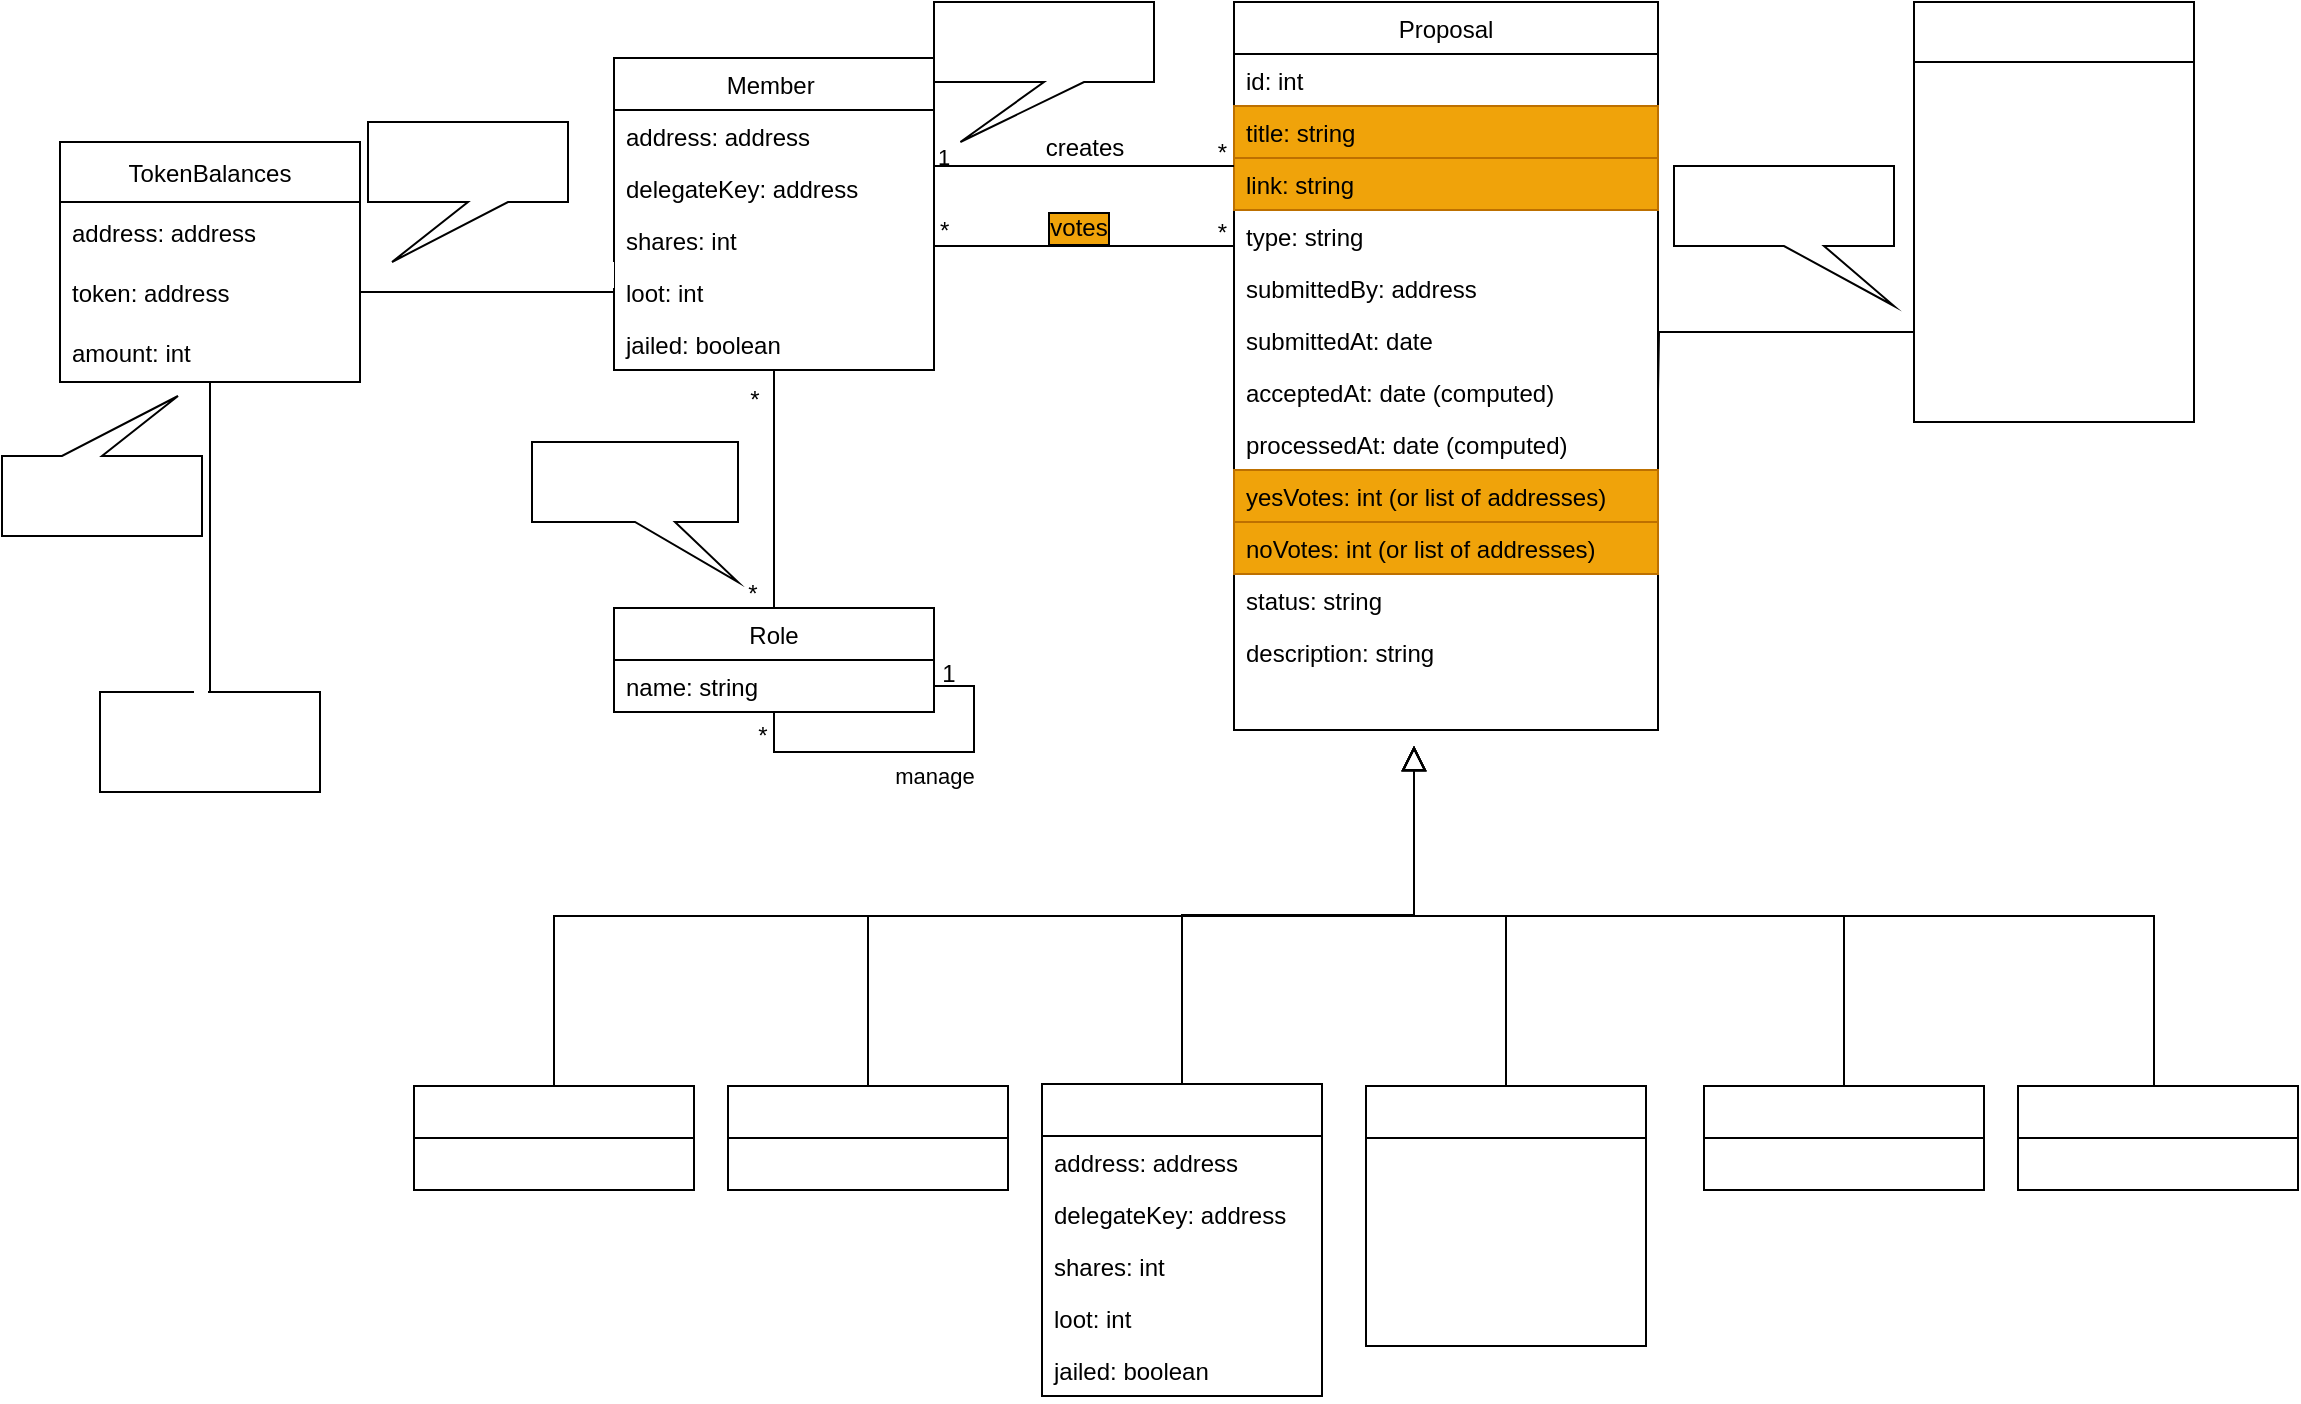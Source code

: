 <mxfile version="20.3.0" type="device" pages="2"><diagram id="C5RBs43oDa-KdzZeNtuy" name="Page-1"><mxGraphModel dx="946" dy="697" grid="1" gridSize="10" guides="1" tooltips="1" connect="1" arrows="1" fold="1" page="1" pageScale="1" pageWidth="1169" pageHeight="827" math="0" shadow="0"><root><mxCell id="WIyWlLk6GJQsqaUBKTNV-0"/><mxCell id="WIyWlLk6GJQsqaUBKTNV-1" parent="WIyWlLk6GJQsqaUBKTNV-0"/><mxCell id="zkfFHV4jXpPFQw0GAbJ--0" value="Member " style="swimlane;fontStyle=0;align=center;verticalAlign=top;childLayout=stackLayout;horizontal=1;startSize=26;horizontalStack=0;resizeParent=1;resizeLast=0;collapsible=1;marginBottom=0;rounded=0;shadow=0;strokeWidth=1;" parent="WIyWlLk6GJQsqaUBKTNV-1" vertex="1"><mxGeometry x="320" y="56" width="160" height="156" as="geometry"><mxRectangle x="230" y="140" width="160" height="26" as="alternateBounds"/></mxGeometry></mxCell><mxCell id="zkfFHV4jXpPFQw0GAbJ--1" value="address: address" style="text;align=left;verticalAlign=top;spacingLeft=4;spacingRight=4;overflow=hidden;rotatable=0;points=[[0,0.5],[1,0.5]];portConstraint=eastwest;" parent="zkfFHV4jXpPFQw0GAbJ--0" vertex="1"><mxGeometry y="26" width="160" height="26" as="geometry"/></mxCell><mxCell id="zkfFHV4jXpPFQw0GAbJ--2" value="delegateKey: address" style="text;align=left;verticalAlign=top;spacingLeft=4;spacingRight=4;overflow=hidden;rotatable=0;points=[[0,0.5],[1,0.5]];portConstraint=eastwest;rounded=0;shadow=0;html=0;" parent="zkfFHV4jXpPFQw0GAbJ--0" vertex="1"><mxGeometry y="52" width="160" height="26" as="geometry"/></mxCell><mxCell id="zkfFHV4jXpPFQw0GAbJ--3" value="shares: int" style="text;align=left;verticalAlign=top;spacingLeft=4;spacingRight=4;overflow=hidden;rotatable=0;points=[[0,0.5],[1,0.5]];portConstraint=eastwest;rounded=0;shadow=0;html=0;" parent="zkfFHV4jXpPFQw0GAbJ--0" vertex="1"><mxGeometry y="78" width="160" height="26" as="geometry"/></mxCell><mxCell id="Fnde2YKmzhs4wmNvsfiO-8" value="loot: int" style="text;align=left;verticalAlign=top;spacingLeft=4;spacingRight=4;overflow=hidden;rotatable=0;points=[[0,0.5],[1,0.5]];portConstraint=eastwest;rounded=0;shadow=0;html=0;" vertex="1" parent="zkfFHV4jXpPFQw0GAbJ--0"><mxGeometry y="104" width="160" height="26" as="geometry"/></mxCell><mxCell id="Fnde2YKmzhs4wmNvsfiO-9" value="jailed: boolean" style="text;align=left;verticalAlign=top;spacingLeft=4;spacingRight=4;overflow=hidden;rotatable=0;points=[[0,0.5],[1,0.5]];portConstraint=eastwest;rounded=0;shadow=0;html=0;" vertex="1" parent="zkfFHV4jXpPFQw0GAbJ--0"><mxGeometry y="130" width="160" height="26" as="geometry"/></mxCell><mxCell id="zkfFHV4jXpPFQw0GAbJ--13" value="Role" style="swimlane;fontStyle=0;align=center;verticalAlign=top;childLayout=stackLayout;horizontal=1;startSize=26;horizontalStack=0;resizeParent=1;resizeLast=0;collapsible=1;marginBottom=0;rounded=0;shadow=0;strokeWidth=1;" parent="WIyWlLk6GJQsqaUBKTNV-1" vertex="1"><mxGeometry x="320" y="331" width="160" height="52" as="geometry"><mxRectangle x="340" y="380" width="170" height="26" as="alternateBounds"/></mxGeometry></mxCell><mxCell id="zkfFHV4jXpPFQw0GAbJ--14" value="name: string" style="text;align=left;verticalAlign=top;spacingLeft=4;spacingRight=4;overflow=hidden;rotatable=0;points=[[0,0.5],[1,0.5]];portConstraint=eastwest;" parent="zkfFHV4jXpPFQw0GAbJ--13" vertex="1"><mxGeometry y="26" width="160" height="26" as="geometry"/></mxCell><mxCell id="zkfFHV4jXpPFQw0GAbJ--16" value="" style="endArrow=none;endSize=10;endFill=0;shadow=0;strokeWidth=1;rounded=0;edgeStyle=elbowEdgeStyle;elbow=vertical;" parent="WIyWlLk6GJQsqaUBKTNV-1" source="zkfFHV4jXpPFQw0GAbJ--13" target="zkfFHV4jXpPFQw0GAbJ--0" edge="1"><mxGeometry width="160" relative="1" as="geometry"><mxPoint x="210" y="373" as="sourcePoint"/><mxPoint x="310" y="271" as="targetPoint"/><Array as="points"><mxPoint x="400" y="320"/></Array></mxGeometry></mxCell><mxCell id="zkfFHV4jXpPFQw0GAbJ--17" value="Proposal" style="swimlane;fontStyle=0;align=center;verticalAlign=top;childLayout=stackLayout;horizontal=1;startSize=26;horizontalStack=0;resizeParent=1;resizeLast=0;collapsible=1;marginBottom=0;rounded=0;shadow=0;strokeWidth=1;" parent="WIyWlLk6GJQsqaUBKTNV-1" vertex="1"><mxGeometry x="630" y="28" width="212" height="364" as="geometry"><mxRectangle x="508" y="120" width="160" height="26" as="alternateBounds"/></mxGeometry></mxCell><mxCell id="zkfFHV4jXpPFQw0GAbJ--18" value="id: int         " style="text;align=left;verticalAlign=top;spacingLeft=4;spacingRight=4;overflow=hidden;rotatable=0;points=[[0,0.5],[1,0.5]];portConstraint=eastwest;" parent="zkfFHV4jXpPFQw0GAbJ--17" vertex="1"><mxGeometry y="26" width="212" height="26" as="geometry"/></mxCell><mxCell id="Fnde2YKmzhs4wmNvsfiO-13" value="title: string   " style="text;align=left;verticalAlign=top;spacingLeft=4;spacingRight=4;overflow=hidden;rotatable=0;points=[[0,0.5],[1,0.5]];portConstraint=eastwest;rounded=0;shadow=0;html=0;fillColor=#f0a30a;fontColor=#000000;strokeColor=#BD7000;" vertex="1" parent="zkfFHV4jXpPFQw0GAbJ--17"><mxGeometry y="52" width="212" height="26" as="geometry"/></mxCell><mxCell id="Fnde2YKmzhs4wmNvsfiO-79" value="link: string   " style="text;align=left;verticalAlign=top;spacingLeft=4;spacingRight=4;overflow=hidden;rotatable=0;points=[[0,0.5],[1,0.5]];portConstraint=eastwest;rounded=0;shadow=0;html=0;labelBackgroundColor=none;fillColor=#f0a30a;fontColor=#000000;strokeColor=#BD7000;" vertex="1" parent="zkfFHV4jXpPFQw0GAbJ--17"><mxGeometry y="78" width="212" height="26" as="geometry"/></mxCell><mxCell id="zkfFHV4jXpPFQw0GAbJ--19" value="type: string   " style="text;align=left;verticalAlign=top;spacingLeft=4;spacingRight=4;overflow=hidden;rotatable=0;points=[[0,0.5],[1,0.5]];portConstraint=eastwest;rounded=0;shadow=0;html=0;" parent="zkfFHV4jXpPFQw0GAbJ--17" vertex="1"><mxGeometry y="104" width="212" height="26" as="geometry"/></mxCell><mxCell id="zkfFHV4jXpPFQw0GAbJ--20" value="submittedBy: address " style="text;align=left;verticalAlign=top;spacingLeft=4;spacingRight=4;overflow=hidden;rotatable=0;points=[[0,0.5],[1,0.5]];portConstraint=eastwest;rounded=0;shadow=0;html=0;" parent="zkfFHV4jXpPFQw0GAbJ--17" vertex="1"><mxGeometry y="130" width="212" height="26" as="geometry"/></mxCell><mxCell id="Fnde2YKmzhs4wmNvsfiO-81" value="submittedAt: date" style="text;align=left;verticalAlign=top;spacingLeft=4;spacingRight=4;overflow=hidden;rotatable=0;points=[[0,0.5],[1,0.5]];portConstraint=eastwest;rounded=0;shadow=0;html=0;" vertex="1" parent="zkfFHV4jXpPFQw0GAbJ--17"><mxGeometry y="156" width="212" height="26" as="geometry"/></mxCell><mxCell id="Fnde2YKmzhs4wmNvsfiO-82" value="acceptedAt: date (computed)" style="text;align=left;verticalAlign=top;spacingLeft=4;spacingRight=4;overflow=hidden;rotatable=0;points=[[0,0.5],[1,0.5]];portConstraint=eastwest;rounded=0;shadow=0;html=0;" vertex="1" parent="zkfFHV4jXpPFQw0GAbJ--17"><mxGeometry y="182" width="212" height="26" as="geometry"/></mxCell><mxCell id="Fnde2YKmzhs4wmNvsfiO-14" value="processedAt: date (computed)" style="text;align=left;verticalAlign=top;spacingLeft=4;spacingRight=4;overflow=hidden;rotatable=0;points=[[0,0.5],[1,0.5]];portConstraint=eastwest;rounded=0;shadow=0;html=0;" vertex="1" parent="zkfFHV4jXpPFQw0GAbJ--17"><mxGeometry y="208" width="212" height="26" as="geometry"/></mxCell><mxCell id="Fnde2YKmzhs4wmNvsfiO-0" value="yesVotes: int (or list of addresses)" style="text;align=left;verticalAlign=top;spacingLeft=4;spacingRight=4;overflow=hidden;rotatable=0;points=[[0,0.5],[1,0.5]];portConstraint=eastwest;rounded=0;shadow=0;html=0;fillColor=#f0a30a;fontColor=#000000;strokeColor=#BD7000;" vertex="1" parent="zkfFHV4jXpPFQw0GAbJ--17"><mxGeometry y="234" width="212" height="26" as="geometry"/></mxCell><mxCell id="zkfFHV4jXpPFQw0GAbJ--22" value="noVotes: int (or list of addresses)" style="text;align=left;verticalAlign=top;spacingLeft=4;spacingRight=4;overflow=hidden;rotatable=0;points=[[0,0.5],[1,0.5]];portConstraint=eastwest;rounded=0;shadow=0;html=0;fillColor=#f0a30a;fontColor=#000000;strokeColor=#BD7000;" parent="zkfFHV4jXpPFQw0GAbJ--17" vertex="1"><mxGeometry y="260" width="212" height="26" as="geometry"/></mxCell><mxCell id="Fnde2YKmzhs4wmNvsfiO-109" value="status: string" style="text;align=left;verticalAlign=top;spacingLeft=4;spacingRight=4;overflow=hidden;rotatable=0;points=[[0,0.5],[1,0.5]];portConstraint=eastwest;rounded=0;shadow=0;html=0;" vertex="1" parent="zkfFHV4jXpPFQw0GAbJ--17"><mxGeometry y="286" width="212" height="26" as="geometry"/></mxCell><mxCell id="Fnde2YKmzhs4wmNvsfiO-59" value="description: string" style="text;align=left;verticalAlign=top;spacingLeft=4;spacingRight=4;overflow=hidden;rotatable=0;points=[[0,0.5],[1,0.5]];portConstraint=eastwest;rounded=0;shadow=0;html=0;" vertex="1" parent="zkfFHV4jXpPFQw0GAbJ--17"><mxGeometry y="312" width="212" height="26" as="geometry"/></mxCell><mxCell id="zkfFHV4jXpPFQw0GAbJ--26" value="" style="endArrow=none;shadow=0;strokeWidth=1;rounded=0;endFill=0;edgeStyle=elbowEdgeStyle;elbow=vertical;" parent="WIyWlLk6GJQsqaUBKTNV-1" source="zkfFHV4jXpPFQw0GAbJ--0" target="zkfFHV4jXpPFQw0GAbJ--17" edge="1"><mxGeometry x="0.5" y="41" relative="1" as="geometry"><mxPoint x="380" y="192" as="sourcePoint"/><mxPoint x="540" y="192" as="targetPoint"/><mxPoint x="-40" y="32" as="offset"/><Array as="points"><mxPoint x="520" y="110"/><mxPoint x="510" y="110"/></Array></mxGeometry></mxCell><mxCell id="zkfFHV4jXpPFQw0GAbJ--27" value="1" style="resizable=0;align=left;verticalAlign=bottom;labelBackgroundColor=none;fontSize=11;" parent="zkfFHV4jXpPFQw0GAbJ--26" connectable="0" vertex="1"><mxGeometry x="-1" relative="1" as="geometry"><mxPoint y="4" as="offset"/></mxGeometry></mxCell><mxCell id="zkfFHV4jXpPFQw0GAbJ--28" value="*" style="resizable=0;align=right;verticalAlign=bottom;labelBackgroundColor=none;fontSize=12;" parent="zkfFHV4jXpPFQw0GAbJ--26" connectable="0" vertex="1"><mxGeometry x="1" relative="1" as="geometry"><mxPoint x="-2" y="2" as="offset"/></mxGeometry></mxCell><mxCell id="zkfFHV4jXpPFQw0GAbJ--29" value="creates" style="text;html=1;resizable=0;points=[];;align=center;verticalAlign=middle;labelBackgroundColor=none;rounded=0;shadow=0;strokeWidth=1;fontSize=12;" parent="zkfFHV4jXpPFQw0GAbJ--26" vertex="1" connectable="0"><mxGeometry x="0.5" y="49" relative="1" as="geometry"><mxPoint x="-38" y="40" as="offset"/></mxGeometry></mxCell><mxCell id="Fnde2YKmzhs4wmNvsfiO-4" value="" style="endArrow=none;shadow=0;strokeWidth=1;rounded=0;endFill=0;edgeStyle=elbowEdgeStyle;elbow=vertical;entryX=0;entryY=-0.115;entryDx=0;entryDy=0;entryPerimeter=0;exitX=1;exitY=0.5;exitDx=0;exitDy=0;" edge="1" parent="WIyWlLk6GJQsqaUBKTNV-1" source="zkfFHV4jXpPFQw0GAbJ--3" target="zkfFHV4jXpPFQw0GAbJ--20"><mxGeometry x="0.5" y="41" relative="1" as="geometry"><mxPoint x="470" y="146" as="sourcePoint"/><mxPoint x="570" y="150" as="targetPoint"/><mxPoint x="-40" y="32" as="offset"/><Array as="points"><mxPoint x="510" y="150"/></Array></mxGeometry></mxCell><mxCell id="Fnde2YKmzhs4wmNvsfiO-5" value="*" style="resizable=0;align=left;verticalAlign=bottom;labelBackgroundColor=none;fontSize=12;" connectable="0" vertex="1" parent="Fnde2YKmzhs4wmNvsfiO-4"><mxGeometry x="-1" relative="1" as="geometry"><mxPoint x="1" y="4" as="offset"/></mxGeometry></mxCell><mxCell id="Fnde2YKmzhs4wmNvsfiO-6" value="*" style="resizable=0;align=right;verticalAlign=bottom;labelBackgroundColor=none;fontSize=12;" connectable="0" vertex="1" parent="Fnde2YKmzhs4wmNvsfiO-4"><mxGeometry x="1" relative="1" as="geometry"><mxPoint x="-2" y="-3" as="offset"/></mxGeometry></mxCell><mxCell id="Fnde2YKmzhs4wmNvsfiO-7" value="votes" style="text;html=1;resizable=0;points=[];;align=center;verticalAlign=middle;labelBackgroundColor=#F0A30A;rounded=0;shadow=0;strokeWidth=1;fontSize=12;labelBorderColor=default;fontColor=#000000;" vertex="1" connectable="0" parent="Fnde2YKmzhs4wmNvsfiO-4"><mxGeometry x="0.5" y="49" relative="1" as="geometry"><mxPoint x="-44" y="40" as="offset"/></mxGeometry></mxCell><mxCell id="Fnde2YKmzhs4wmNvsfiO-10" style="edgeStyle=orthogonalEdgeStyle;rounded=0;orthogonalLoop=1;jettySize=auto;html=1;exitX=1;exitY=0.75;exitDx=0;exitDy=0;entryX=0.5;entryY=1;entryDx=0;entryDy=0;endArrow=none;endFill=0;" edge="1" parent="WIyWlLk6GJQsqaUBKTNV-1" source="zkfFHV4jXpPFQw0GAbJ--13" target="zkfFHV4jXpPFQw0GAbJ--13"><mxGeometry relative="1" as="geometry"/></mxCell><mxCell id="Fnde2YKmzhs4wmNvsfiO-12" value="manage" style="edgeLabel;html=1;align=center;verticalAlign=middle;resizable=0;points=[];" vertex="1" connectable="0" parent="Fnde2YKmzhs4wmNvsfiO-10"><mxGeometry x="-0.874" y="3" relative="1" as="geometry"><mxPoint x="-11" y="48" as="offset"/></mxGeometry></mxCell><mxCell id="Fnde2YKmzhs4wmNvsfiO-16" value="*" style="text;html=1;align=center;verticalAlign=middle;resizable=0;points=[];autosize=1;strokeColor=none;fillColor=none;" vertex="1" parent="WIyWlLk6GJQsqaUBKTNV-1"><mxGeometry x="379" y="380" width="30" height="30" as="geometry"/></mxCell><mxCell id="Fnde2YKmzhs4wmNvsfiO-17" value="1" style="text;html=1;align=center;verticalAlign=middle;resizable=0;points=[];autosize=1;strokeColor=none;fillColor=none;" vertex="1" parent="WIyWlLk6GJQsqaUBKTNV-1"><mxGeometry x="472" y="349" width="30" height="30" as="geometry"/></mxCell><mxCell id="Fnde2YKmzhs4wmNvsfiO-18" value="*" style="text;html=1;align=center;verticalAlign=middle;resizable=0;points=[];autosize=1;strokeColor=none;fillColor=none;" vertex="1" parent="WIyWlLk6GJQsqaUBKTNV-1"><mxGeometry x="375" y="212" width="30" height="30" as="geometry"/></mxCell><mxCell id="Fnde2YKmzhs4wmNvsfiO-19" value="*" style="text;html=1;align=center;verticalAlign=middle;resizable=0;points=[];autosize=1;strokeColor=none;fillColor=none;" vertex="1" parent="WIyWlLk6GJQsqaUBKTNV-1"><mxGeometry x="374" y="309" width="30" height="30" as="geometry"/></mxCell><mxCell id="Fnde2YKmzhs4wmNvsfiO-30" value="TokenBalances" style="swimlane;fontStyle=0;childLayout=stackLayout;horizontal=1;startSize=30;horizontalStack=0;resizeParent=1;resizeParentMax=0;resizeLast=0;collapsible=1;marginBottom=0;labelBorderColor=none;" vertex="1" parent="WIyWlLk6GJQsqaUBKTNV-1"><mxGeometry x="43" y="98" width="150" height="120" as="geometry"/></mxCell><mxCell id="Fnde2YKmzhs4wmNvsfiO-31" value="address: address" style="text;strokeColor=none;fillColor=none;align=left;verticalAlign=middle;spacingLeft=4;spacingRight=4;overflow=hidden;points=[[0,0.5],[1,0.5]];portConstraint=eastwest;rotatable=0;labelBorderColor=none;" vertex="1" parent="Fnde2YKmzhs4wmNvsfiO-30"><mxGeometry y="30" width="150" height="30" as="geometry"/></mxCell><mxCell id="Fnde2YKmzhs4wmNvsfiO-32" value="token: address" style="text;strokeColor=none;fillColor=none;align=left;verticalAlign=middle;spacingLeft=4;spacingRight=4;overflow=hidden;points=[[0,0.5],[1,0.5]];portConstraint=eastwest;rotatable=0;labelBorderColor=none;" vertex="1" parent="Fnde2YKmzhs4wmNvsfiO-30"><mxGeometry y="60" width="150" height="30" as="geometry"/></mxCell><mxCell id="Fnde2YKmzhs4wmNvsfiO-33" value="amount: int" style="text;strokeColor=none;fillColor=none;align=left;verticalAlign=middle;spacingLeft=4;spacingRight=4;overflow=hidden;points=[[0,0.5],[1,0.5]];portConstraint=eastwest;rotatable=0;labelBorderColor=none;" vertex="1" parent="Fnde2YKmzhs4wmNvsfiO-30"><mxGeometry y="90" width="150" height="30" as="geometry"/></mxCell><mxCell id="Fnde2YKmzhs4wmNvsfiO-39" style="edgeStyle=orthogonalEdgeStyle;rounded=0;orthogonalLoop=1;jettySize=auto;html=1;exitX=0;exitY=0.5;exitDx=0;exitDy=0;fontColor=#FFFFFF;endArrow=none;endFill=0;entryX=1;entryY=0.5;entryDx=0;entryDy=0;" edge="1" parent="WIyWlLk6GJQsqaUBKTNV-1" source="Fnde2YKmzhs4wmNvsfiO-8" target="Fnde2YKmzhs4wmNvsfiO-32"><mxGeometry relative="1" as="geometry"><mxPoint x="240" y="290" as="targetPoint"/><Array as="points"><mxPoint x="220" y="173"/><mxPoint x="220" y="173"/></Array></mxGeometry></mxCell><mxCell id="Fnde2YKmzhs4wmNvsfiO-40" value="*" style="edgeLabel;html=1;align=center;verticalAlign=middle;resizable=0;points=[];fontColor=#FFFFFF;" vertex="1" connectable="0" parent="Fnde2YKmzhs4wmNvsfiO-39"><mxGeometry x="0.787" y="1" relative="1" as="geometry"><mxPoint x="-11" y="-9" as="offset"/></mxGeometry></mxCell><mxCell id="Fnde2YKmzhs4wmNvsfiO-41" value="1" style="edgeLabel;html=1;align=center;verticalAlign=middle;resizable=0;points=[];fontColor=#FFFFFF;" vertex="1" connectable="0" parent="Fnde2YKmzhs4wmNvsfiO-39"><mxGeometry x="-0.863" y="-3" relative="1" as="geometry"><mxPoint x="4" y="-6" as="offset"/></mxGeometry></mxCell><mxCell id="Fnde2YKmzhs4wmNvsfiO-46" value="Embedding" style="shape=callout;whiteSpace=wrap;html=1;perimeter=calloutPerimeter;labelBackgroundColor=none;labelBorderColor=none;fontSize=11;fontColor=#FFFFFF;position2=1;direction=east;" vertex="1" parent="WIyWlLk6GJQsqaUBKTNV-1"><mxGeometry x="279" y="248" width="103" height="70" as="geometry"/></mxCell><mxCell id="Fnde2YKmzhs4wmNvsfiO-48" value="Embedding" style="shape=callout;whiteSpace=wrap;html=1;perimeter=calloutPerimeter;labelBackgroundColor=none;labelBorderColor=none;fontSize=11;fontColor=#FFFFFF;position2=0.12;direction=east;" vertex="1" parent="WIyWlLk6GJQsqaUBKTNV-1"><mxGeometry x="197" y="88" width="100" height="70" as="geometry"/></mxCell><mxCell id="Fnde2YKmzhs4wmNvsfiO-51" value="ProposalParams" style="swimlane;fontStyle=0;childLayout=stackLayout;horizontal=1;startSize=30;horizontalStack=0;resizeParent=1;resizeParentMax=0;resizeLast=0;collapsible=1;marginBottom=0;labelBackgroundColor=none;labelBorderColor=none;fontSize=11;fontColor=#FFFFFF;" vertex="1" parent="WIyWlLk6GJQsqaUBKTNV-1"><mxGeometry x="970" y="28" width="140" height="210" as="geometry"/></mxCell><mxCell id="Fnde2YKmzhs4wmNvsfiO-52" value="type: string" style="text;strokeColor=none;fillColor=none;align=left;verticalAlign=middle;spacingLeft=4;spacingRight=4;overflow=hidden;points=[[0,0.5],[1,0.5]];portConstraint=eastwest;rotatable=0;labelBackgroundColor=none;labelBorderColor=none;fontSize=11;fontColor=#FFFFFF;" vertex="1" parent="Fnde2YKmzhs4wmNvsfiO-51"><mxGeometry y="30" width="140" height="30" as="geometry"/></mxCell><mxCell id="Fnde2YKmzhs4wmNvsfiO-53" value="majority: int" style="text;strokeColor=none;fillColor=none;align=left;verticalAlign=middle;spacingLeft=4;spacingRight=4;overflow=hidden;points=[[0,0.5],[1,0.5]];portConstraint=eastwest;rotatable=0;labelBackgroundColor=none;labelBorderColor=none;fontSize=11;fontColor=#FFFFFF;" vertex="1" parent="Fnde2YKmzhs4wmNvsfiO-51"><mxGeometry y="60" width="140" height="30" as="geometry"/></mxCell><mxCell id="Fnde2YKmzhs4wmNvsfiO-56" value="quorum: int" style="text;strokeColor=none;fillColor=none;align=left;verticalAlign=middle;spacingLeft=4;spacingRight=4;overflow=hidden;points=[[0,0.5],[1,0.5]];portConstraint=eastwest;rotatable=0;labelBackgroundColor=none;labelBorderColor=none;fontSize=11;fontColor=#FFFFFF;" vertex="1" parent="Fnde2YKmzhs4wmNvsfiO-51"><mxGeometry y="90" width="140" height="30" as="geometry"/></mxCell><mxCell id="Fnde2YKmzhs4wmNvsfiO-57" value="voting: int" style="text;strokeColor=none;fillColor=none;align=left;verticalAlign=middle;spacingLeft=4;spacingRight=4;overflow=hidden;points=[[0,0.5],[1,0.5]];portConstraint=eastwest;rotatable=0;labelBackgroundColor=none;labelBorderColor=none;fontSize=11;fontColor=#FFFFFF;" vertex="1" parent="Fnde2YKmzhs4wmNvsfiO-51"><mxGeometry y="120" width="140" height="30" as="geometry"/></mxCell><mxCell id="Fnde2YKmzhs4wmNvsfiO-58" value="duration: int" style="text;strokeColor=none;fillColor=none;align=left;verticalAlign=middle;spacingLeft=4;spacingRight=4;overflow=hidden;points=[[0,0.5],[1,0.5]];portConstraint=eastwest;rotatable=0;labelBackgroundColor=none;labelBorderColor=none;fontSize=11;fontColor=#FFFFFF;" vertex="1" parent="Fnde2YKmzhs4wmNvsfiO-51"><mxGeometry y="150" width="140" height="30" as="geometry"/></mxCell><mxCell id="Fnde2YKmzhs4wmNvsfiO-54" value="gracePeriod: int" style="text;strokeColor=none;fillColor=none;align=left;verticalAlign=middle;spacingLeft=4;spacingRight=4;overflow=hidden;points=[[0,0.5],[1,0.5]];portConstraint=eastwest;rotatable=0;labelBackgroundColor=none;labelBorderColor=none;fontSize=11;fontColor=#FFFFFF;" vertex="1" parent="Fnde2YKmzhs4wmNvsfiO-51"><mxGeometry y="180" width="140" height="30" as="geometry"/></mxCell><mxCell id="Fnde2YKmzhs4wmNvsfiO-73" value="" style="endArrow=none;html=1;edgeStyle=orthogonalEdgeStyle;rounded=0;fontSize=11;fontColor=#FFFFFF;exitX=1;exitY=0.5;exitDx=0;exitDy=0;entryX=0;entryY=0.5;entryDx=0;entryDy=0;" edge="1" parent="WIyWlLk6GJQsqaUBKTNV-1" target="Fnde2YKmzhs4wmNvsfiO-58"><mxGeometry relative="1" as="geometry"><mxPoint x="842" y="223" as="sourcePoint"/><mxPoint x="890" y="410" as="targetPoint"/></mxGeometry></mxCell><mxCell id="Fnde2YKmzhs4wmNvsfiO-74" value="*" style="edgeLabel;resizable=0;html=1;align=left;verticalAlign=bottom;labelBackgroundColor=none;labelBorderColor=none;fontSize=11;fontColor=#FFFFFF;" connectable="0" vertex="1" parent="Fnde2YKmzhs4wmNvsfiO-73"><mxGeometry x="-1" relative="1" as="geometry"><mxPoint y="-23" as="offset"/></mxGeometry></mxCell><mxCell id="Fnde2YKmzhs4wmNvsfiO-75" value="1" style="edgeLabel;resizable=0;html=1;align=right;verticalAlign=bottom;labelBackgroundColor=none;labelBorderColor=none;fontSize=11;fontColor=#FFFFFF;" connectable="0" vertex="1" parent="Fnde2YKmzhs4wmNvsfiO-73"><mxGeometry x="1" relative="1" as="geometry"><mxPoint x="-1" as="offset"/></mxGeometry></mxCell><mxCell id="Fnde2YKmzhs4wmNvsfiO-77" value="Bank&lt;br&gt;(A single address)" style="html=1;labelBackgroundColor=none;labelBorderColor=none;fontSize=11;fontColor=#FFFFFF;" vertex="1" parent="WIyWlLk6GJQsqaUBKTNV-1"><mxGeometry x="63" y="373" width="110" height="50" as="geometry"/></mxCell><mxCell id="Fnde2YKmzhs4wmNvsfiO-83" style="edgeStyle=orthogonalEdgeStyle;rounded=0;orthogonalLoop=1;jettySize=auto;html=1;exitX=0.5;exitY=0;exitDx=0;exitDy=0;entryX=1;entryY=0.5;entryDx=0;entryDy=0;fontColor=#FFFFFF;endArrow=none;endFill=0;" edge="1" parent="WIyWlLk6GJQsqaUBKTNV-1" source="Fnde2YKmzhs4wmNvsfiO-77"><mxGeometry relative="1" as="geometry"><mxPoint x="273" y="218" as="sourcePoint"/><mxPoint x="113" y="218" as="targetPoint"/><Array as="points"><mxPoint x="118" y="218"/></Array></mxGeometry></mxCell><mxCell id="Fnde2YKmzhs4wmNvsfiO-84" value="*" style="edgeLabel;html=1;align=center;verticalAlign=middle;resizable=0;points=[];fontColor=#FFFFFF;" vertex="1" connectable="0" parent="Fnde2YKmzhs4wmNvsfiO-83"><mxGeometry x="0.787" y="1" relative="1" as="geometry"><mxPoint x="-5" y="-5" as="offset"/></mxGeometry></mxCell><mxCell id="Fnde2YKmzhs4wmNvsfiO-85" value="1" style="edgeLabel;html=1;align=center;verticalAlign=middle;resizable=0;points=[];fontColor=#FFFFFF;" vertex="1" connectable="0" parent="Fnde2YKmzhs4wmNvsfiO-83"><mxGeometry x="-0.863" y="-3" relative="1" as="geometry"><mxPoint x="-8" y="5" as="offset"/></mxGeometry></mxCell><mxCell id="Fnde2YKmzhs4wmNvsfiO-86" value="Embedding" style="shape=callout;whiteSpace=wrap;html=1;perimeter=calloutPerimeter;labelBackgroundColor=none;labelBorderColor=none;fontSize=11;fontColor=#FFFFFF;position2=0.12;direction=west;" vertex="1" parent="WIyWlLk6GJQsqaUBKTNV-1"><mxGeometry x="14" y="225" width="100" height="70" as="geometry"/></mxCell><mxCell id="Fnde2YKmzhs4wmNvsfiO-87" value="GuildKick" style="swimlane;fontStyle=0;childLayout=stackLayout;horizontal=1;startSize=26;fillColor=none;horizontalStack=0;resizeParent=1;resizeParentMax=0;resizeLast=0;collapsible=1;marginBottom=0;labelBackgroundColor=none;labelBorderColor=none;fontSize=11;fontColor=#FFFFFF;" vertex="1" parent="WIyWlLk6GJQsqaUBKTNV-1"><mxGeometry x="377" y="570" width="140" height="52" as="geometry"/></mxCell><mxCell id="Fnde2YKmzhs4wmNvsfiO-88" value="member: address" style="text;strokeColor=none;fillColor=none;align=left;verticalAlign=top;spacingLeft=4;spacingRight=4;overflow=hidden;rotatable=0;points=[[0,0.5],[1,0.5]];portConstraint=eastwest;labelBackgroundColor=none;labelBorderColor=none;fontSize=11;fontColor=#FFFFFF;" vertex="1" parent="Fnde2YKmzhs4wmNvsfiO-87"><mxGeometry y="26" width="140" height="26" as="geometry"/></mxCell><mxCell id="Fnde2YKmzhs4wmNvsfiO-93" value="OnBoard" style="swimlane;fontStyle=0;childLayout=stackLayout;horizontal=1;startSize=26;fillColor=none;horizontalStack=0;resizeParent=1;resizeParentMax=0;resizeLast=0;collapsible=1;marginBottom=0;labelBackgroundColor=none;labelBorderColor=none;fontSize=11;fontColor=#FFFFFF;" vertex="1" parent="WIyWlLk6GJQsqaUBKTNV-1"><mxGeometry x="534" y="569" width="140" height="156" as="geometry"/></mxCell><mxCell id="Fnde2YKmzhs4wmNvsfiO-119" value="address: address" style="text;align=left;verticalAlign=top;spacingLeft=4;spacingRight=4;overflow=hidden;rotatable=0;points=[[0,0.5],[1,0.5]];portConstraint=eastwest;" vertex="1" parent="Fnde2YKmzhs4wmNvsfiO-93"><mxGeometry y="26" width="140" height="26" as="geometry"/></mxCell><mxCell id="Fnde2YKmzhs4wmNvsfiO-120" value="delegateKey: address" style="text;align=left;verticalAlign=top;spacingLeft=4;spacingRight=4;overflow=hidden;rotatable=0;points=[[0,0.5],[1,0.5]];portConstraint=eastwest;rounded=0;shadow=0;html=0;" vertex="1" parent="Fnde2YKmzhs4wmNvsfiO-93"><mxGeometry y="52" width="140" height="26" as="geometry"/></mxCell><mxCell id="Fnde2YKmzhs4wmNvsfiO-121" value="shares: int" style="text;align=left;verticalAlign=top;spacingLeft=4;spacingRight=4;overflow=hidden;rotatable=0;points=[[0,0.5],[1,0.5]];portConstraint=eastwest;rounded=0;shadow=0;html=0;" vertex="1" parent="Fnde2YKmzhs4wmNvsfiO-93"><mxGeometry y="78" width="140" height="26" as="geometry"/></mxCell><mxCell id="Fnde2YKmzhs4wmNvsfiO-122" value="loot: int" style="text;align=left;verticalAlign=top;spacingLeft=4;spacingRight=4;overflow=hidden;rotatable=0;points=[[0,0.5],[1,0.5]];portConstraint=eastwest;rounded=0;shadow=0;html=0;" vertex="1" parent="Fnde2YKmzhs4wmNvsfiO-93"><mxGeometry y="104" width="140" height="26" as="geometry"/></mxCell><mxCell id="Fnde2YKmzhs4wmNvsfiO-123" value="jailed: boolean" style="text;align=left;verticalAlign=top;spacingLeft=4;spacingRight=4;overflow=hidden;rotatable=0;points=[[0,0.5],[1,0.5]];portConstraint=eastwest;rounded=0;shadow=0;html=0;" vertex="1" parent="Fnde2YKmzhs4wmNvsfiO-93"><mxGeometry y="130" width="140" height="26" as="geometry"/></mxCell><mxCell id="Fnde2YKmzhs4wmNvsfiO-100" value="Swap" style="swimlane;fontStyle=0;childLayout=stackLayout;horizontal=1;startSize=26;fillColor=none;horizontalStack=0;resizeParent=1;resizeParentMax=0;resizeLast=0;collapsible=1;marginBottom=0;labelBackgroundColor=none;labelBorderColor=none;fontSize=11;fontColor=#FFFFFF;" vertex="1" parent="WIyWlLk6GJQsqaUBKTNV-1"><mxGeometry x="696" y="570" width="140" height="130" as="geometry"/></mxCell><mxCell id="Fnde2YKmzhs4wmNvsfiO-103" value="tributeOffered: int" style="text;strokeColor=none;fillColor=none;align=left;verticalAlign=top;spacingLeft=4;spacingRight=4;overflow=hidden;rotatable=0;points=[[0,0.5],[1,0.5]];portConstraint=eastwest;labelBackgroundColor=none;labelBorderColor=none;fontSize=11;fontColor=#FFFFFF;" vertex="1" parent="Fnde2YKmzhs4wmNvsfiO-100"><mxGeometry y="26" width="140" height="26" as="geometry"/></mxCell><mxCell id="Fnde2YKmzhs4wmNvsfiO-106" value="tributeAddress: address" style="text;strokeColor=none;fillColor=none;align=left;verticalAlign=top;spacingLeft=4;spacingRight=4;overflow=hidden;rotatable=0;points=[[0,0.5],[1,0.5]];portConstraint=eastwest;labelBackgroundColor=none;labelBorderColor=none;fontSize=11;fontColor=#FFFFFF;" vertex="1" parent="Fnde2YKmzhs4wmNvsfiO-100"><mxGeometry y="52" width="140" height="26" as="geometry"/></mxCell><mxCell id="Fnde2YKmzhs4wmNvsfiO-107" value="paymentRequested: int" style="text;strokeColor=none;fillColor=none;align=left;verticalAlign=top;spacingLeft=4;spacingRight=4;overflow=hidden;rotatable=0;points=[[0,0.5],[1,0.5]];portConstraint=eastwest;labelBackgroundColor=none;labelBorderColor=none;fontSize=11;fontColor=#FFFFFF;" vertex="1" parent="Fnde2YKmzhs4wmNvsfiO-100"><mxGeometry y="78" width="140" height="26" as="geometry"/></mxCell><mxCell id="Fnde2YKmzhs4wmNvsfiO-108" value="paymentAddress: address" style="text;strokeColor=none;fillColor=none;align=left;verticalAlign=top;spacingLeft=4;spacingRight=4;overflow=hidden;rotatable=0;points=[[0,0.5],[1,0.5]];portConstraint=eastwest;labelBackgroundColor=none;labelBorderColor=none;fontSize=11;fontColor=#FFFFFF;" vertex="1" parent="Fnde2YKmzhs4wmNvsfiO-100"><mxGeometry y="104" width="140" height="26" as="geometry"/></mxCell><mxCell id="Fnde2YKmzhs4wmNvsfiO-110" value="Whitelist" style="swimlane;fontStyle=0;childLayout=stackLayout;horizontal=1;startSize=26;fillColor=none;horizontalStack=0;resizeParent=1;resizeParentMax=0;resizeLast=0;collapsible=1;marginBottom=0;labelBackgroundColor=none;labelBorderColor=none;fontSize=11;fontColor=#FFFFFF;" vertex="1" parent="WIyWlLk6GJQsqaUBKTNV-1"><mxGeometry x="865" y="570" width="140" height="52" as="geometry"/></mxCell><mxCell id="Fnde2YKmzhs4wmNvsfiO-111" value="tokenAddress: address" style="text;strokeColor=none;fillColor=none;align=left;verticalAlign=top;spacingLeft=4;spacingRight=4;overflow=hidden;rotatable=0;points=[[0,0.5],[1,0.5]];portConstraint=eastwest;labelBackgroundColor=none;labelBorderColor=none;fontSize=11;fontColor=#FFFFFF;" vertex="1" parent="Fnde2YKmzhs4wmNvsfiO-110"><mxGeometry y="26" width="140" height="26" as="geometry"/></mxCell><mxCell id="Fnde2YKmzhs4wmNvsfiO-127" value="" style="endArrow=block;endSize=10;endFill=0;shadow=0;strokeWidth=1;rounded=0;edgeStyle=elbowEdgeStyle;elbow=vertical;exitX=0.5;exitY=0;exitDx=0;exitDy=0;" edge="1" parent="WIyWlLk6GJQsqaUBKTNV-1" source="Fnde2YKmzhs4wmNvsfiO-87"><mxGeometry width="160" relative="1" as="geometry"><mxPoint x="500" y="570" as="sourcePoint"/><mxPoint x="720" y="400" as="targetPoint"/></mxGeometry></mxCell><mxCell id="Fnde2YKmzhs4wmNvsfiO-128" value="" style="endArrow=block;endSize=10;endFill=0;shadow=0;strokeWidth=1;rounded=0;edgeStyle=elbowEdgeStyle;elbow=vertical;exitX=0.5;exitY=0;exitDx=0;exitDy=0;" edge="1" parent="WIyWlLk6GJQsqaUBKTNV-1" source="Fnde2YKmzhs4wmNvsfiO-93"><mxGeometry width="160" relative="1" as="geometry"><mxPoint x="670" y="552" as="sourcePoint"/><mxPoint x="720" y="400" as="targetPoint"/></mxGeometry></mxCell><mxCell id="Fnde2YKmzhs4wmNvsfiO-129" value="" style="endArrow=block;endSize=10;endFill=0;shadow=0;strokeWidth=1;rounded=0;edgeStyle=elbowEdgeStyle;elbow=vertical;exitX=0.5;exitY=0;exitDx=0;exitDy=0;" edge="1" parent="WIyWlLk6GJQsqaUBKTNV-1" source="Fnde2YKmzhs4wmNvsfiO-100"><mxGeometry width="160" relative="1" as="geometry"><mxPoint x="842" y="502" as="sourcePoint"/><mxPoint x="720" y="400" as="targetPoint"/></mxGeometry></mxCell><mxCell id="Fnde2YKmzhs4wmNvsfiO-130" value="" style="endArrow=block;endSize=10;endFill=0;shadow=0;strokeWidth=1;rounded=0;edgeStyle=elbowEdgeStyle;elbow=vertical;exitX=0.5;exitY=0;exitDx=0;exitDy=0;" edge="1" parent="WIyWlLk6GJQsqaUBKTNV-1" source="Fnde2YKmzhs4wmNvsfiO-110"><mxGeometry width="160" relative="1" as="geometry"><mxPoint x="1010" y="542" as="sourcePoint"/><mxPoint x="720" y="400" as="targetPoint"/></mxGeometry></mxCell><mxCell id="Fnde2YKmzhs4wmNvsfiO-131" value="UnWhitelist" style="swimlane;fontStyle=0;childLayout=stackLayout;horizontal=1;startSize=26;fillColor=none;horizontalStack=0;resizeParent=1;resizeParentMax=0;resizeLast=0;collapsible=1;marginBottom=0;labelBackgroundColor=none;labelBorderColor=none;fontSize=11;fontColor=#FFFFFF;" vertex="1" parent="WIyWlLk6GJQsqaUBKTNV-1"><mxGeometry x="1022" y="570" width="140" height="52" as="geometry"/></mxCell><mxCell id="Fnde2YKmzhs4wmNvsfiO-132" value="tokenAddress: address" style="text;strokeColor=none;fillColor=none;align=left;verticalAlign=top;spacingLeft=4;spacingRight=4;overflow=hidden;rotatable=0;points=[[0,0.5],[1,0.5]];portConstraint=eastwest;labelBackgroundColor=none;labelBorderColor=none;fontSize=11;fontColor=#FFFFFF;" vertex="1" parent="Fnde2YKmzhs4wmNvsfiO-131"><mxGeometry y="26" width="140" height="26" as="geometry"/></mxCell><mxCell id="Fnde2YKmzhs4wmNvsfiO-133" value="" style="endArrow=block;endSize=10;endFill=0;shadow=0;strokeWidth=1;rounded=0;edgeStyle=elbowEdgeStyle;elbow=vertical;exitX=0.5;exitY=0;exitDx=0;exitDy=0;" edge="1" parent="WIyWlLk6GJQsqaUBKTNV-1"><mxGeometry width="160" relative="1" as="geometry"><mxPoint x="1090" y="570" as="sourcePoint"/><mxPoint x="720" y="400" as="targetPoint"/></mxGeometry></mxCell><mxCell id="Fnde2YKmzhs4wmNvsfiO-135" value="Signaling" style="swimlane;fontStyle=0;childLayout=stackLayout;horizontal=1;startSize=26;fillColor=none;horizontalStack=0;resizeParent=1;resizeParentMax=0;resizeLast=0;collapsible=1;marginBottom=0;labelBackgroundColor=none;labelBorderColor=none;fontSize=11;fontColor=#FFFFFF;" vertex="1" parent="WIyWlLk6GJQsqaUBKTNV-1"><mxGeometry x="220" y="570" width="140" height="52" as="geometry"/></mxCell><mxCell id="Fnde2YKmzhs4wmNvsfiO-137" value="" style="endArrow=block;endSize=10;endFill=0;shadow=0;strokeWidth=1;rounded=0;edgeStyle=elbowEdgeStyle;elbow=vertical;exitX=0.5;exitY=0;exitDx=0;exitDy=0;" edge="1" parent="WIyWlLk6GJQsqaUBKTNV-1" source="Fnde2YKmzhs4wmNvsfiO-135"><mxGeometry width="160" relative="1" as="geometry"><mxPoint x="290" y="562" as="sourcePoint"/><mxPoint x="720" y="400" as="targetPoint"/></mxGeometry></mxCell><mxCell id="Fnde2YKmzhs4wmNvsfiO-138" value="Key value mapping" style="shape=callout;whiteSpace=wrap;html=1;perimeter=calloutPerimeter;labelBackgroundColor=none;labelBorderColor=none;fontSize=11;fontColor=#FFFFFF;position2=0.12;direction=east;" vertex="1" parent="WIyWlLk6GJQsqaUBKTNV-1"><mxGeometry x="480" y="28" width="110" height="70" as="geometry"/></mxCell><mxCell id="Fnde2YKmzhs4wmNvsfiO-139" value="Key value mapping" style="shape=callout;whiteSpace=wrap;html=1;perimeter=calloutPerimeter;labelBackgroundColor=none;labelBorderColor=none;fontSize=11;fontColor=#FFFFFF;position2=1;direction=east;" vertex="1" parent="WIyWlLk6GJQsqaUBKTNV-1"><mxGeometry x="850" y="110" width="110" height="70" as="geometry"/></mxCell></root></mxGraphModel></diagram><diagram id="OBTq15fok7fYqeG9SlAx" name="Page-2"><mxGraphModel dx="946" dy="697" grid="1" gridSize="10" guides="1" tooltips="1" connect="1" arrows="1" fold="1" page="1" pageScale="1" pageWidth="1169" pageHeight="827" math="0" shadow="0"><root><mxCell id="0"/><mxCell id="1" parent="0"/><mxCell id="O6MiO8ucAsxFvvGVu2sI-2" value="" style="shape=folder;fontStyle=1;spacingTop=10;tabWidth=70;tabHeight=30;tabPosition=left;html=1;labelBackgroundColor=none;labelBorderColor=none;fontSize=11;fontColor=#FFFFFF;" vertex="1" parent="1"><mxGeometry x="610" y="100" width="290" height="380" as="geometry"/></mxCell><mxCell id="O6MiO8ucAsxFvvGVu2sI-7" style="edgeStyle=orthogonalEdgeStyle;rounded=0;orthogonalLoop=1;jettySize=auto;html=1;exitX=0;exitY=0;exitDx=25;exitDy=150;exitPerimeter=0;fontSize=11;fontColor=#FFFFFF;endArrow=none;endFill=0;startArrow=classic;startFill=1;" edge="1" parent="1" source="O6MiO8ucAsxFvvGVu2sI-1" target="O6MiO8ucAsxFvvGVu2sI-6"><mxGeometry relative="1" as="geometry"/></mxCell><mxCell id="O6MiO8ucAsxFvvGVu2sI-9" style="edgeStyle=orthogonalEdgeStyle;rounded=0;orthogonalLoop=1;jettySize=auto;html=1;exitX=0;exitY=0;exitDx=40;exitDy=80;exitPerimeter=0;fontSize=11;fontColor=#FFFFFF;endArrow=classic;endFill=1;" edge="1" parent="1" source="O6MiO8ucAsxFvvGVu2sI-1" target="O6MiO8ucAsxFvvGVu2sI-5"><mxGeometry relative="1" as="geometry"/></mxCell><mxCell id="O6MiO8ucAsxFvvGVu2sI-10" value="Store" style="edgeLabel;html=1;align=center;verticalAlign=middle;resizable=0;points=[];fontSize=11;fontColor=#FFFFFF;" vertex="1" connectable="0" parent="O6MiO8ucAsxFvvGVu2sI-9"><mxGeometry x="-0.107" y="4" relative="1" as="geometry"><mxPoint x="-5" y="2" as="offset"/></mxGeometry></mxCell><mxCell id="O6MiO8ucAsxFvvGVu2sI-1" value="Indexer" style="verticalAlign=top;align=left;spacingTop=8;spacingLeft=2;spacingRight=12;shape=cube;size=10;direction=south;fontStyle=4;html=1;labelBackgroundColor=none;labelBorderColor=none;fontSize=11;fontColor=#FFFFFF;" vertex="1" parent="1"><mxGeometry x="649" y="140" width="150" height="40" as="geometry"/></mxCell><mxCell id="O6MiO8ucAsxFvvGVu2sI-3" value="Backend" style="text;html=1;align=center;verticalAlign=middle;resizable=0;points=[];autosize=1;strokeColor=none;fillColor=none;fontSize=11;fontColor=#FFFFFF;" vertex="1" parent="1"><mxGeometry x="610" y="100" width="70" height="30" as="geometry"/></mxCell><mxCell id="O6MiO8ucAsxFvvGVu2sI-22" style="edgeStyle=orthogonalEdgeStyle;rounded=0;orthogonalLoop=1;jettySize=auto;html=1;entryX=0.005;entryY=0.63;entryDx=0;entryDy=0;entryPerimeter=0;fontSize=11;fontColor=#FFFFFF;endArrow=classic;endFill=1;exitX=1;exitY=0.5;exitDx=0;exitDy=0;exitPerimeter=0;" edge="1" parent="1" source="O6MiO8ucAsxFvvGVu2sI-21" target="O6MiO8ucAsxFvvGVu2sI-18"><mxGeometry relative="1" as="geometry"><mxPoint x="870" y="405" as="sourcePoint"/></mxGeometry></mxCell><mxCell id="hkHbwbsSuP4ndrtLmlLH-1" style="edgeStyle=orthogonalEdgeStyle;rounded=0;orthogonalLoop=1;jettySize=auto;html=1;exitX=0;exitY=0;exitDx=40;exitDy=0;exitPerimeter=0;entryX=0;entryY=0.5;entryDx=0;entryDy=0;entryPerimeter=0;fontSize=11;fontColor=#FFFFFF;startArrow=none;startFill=0;endArrow=classic;endFill=1;" edge="1" parent="1" source="O6MiO8ucAsxFvvGVu2sI-4" target="O6MiO8ucAsxFvvGVu2sI-21"><mxGeometry relative="1" as="geometry"/></mxCell><mxCell id="O6MiO8ucAsxFvvGVu2sI-4" value="GraphQL" style="verticalAlign=top;align=left;spacingTop=8;spacingLeft=2;spacingRight=12;shape=cube;size=10;direction=south;fontStyle=4;html=1;labelBackgroundColor=none;labelBorderColor=none;fontSize=11;fontColor=#FFFFFF;" vertex="1" parent="1"><mxGeometry x="658" y="365" width="128" height="90" as="geometry"/></mxCell><mxCell id="O6MiO8ucAsxFvvGVu2sI-12" style="edgeStyle=orthogonalEdgeStyle;rounded=0;orthogonalLoop=1;jettySize=auto;html=1;exitX=0.5;exitY=1;exitDx=0;exitDy=0;entryX=0;entryY=0;entryDx=0;entryDy=67.5;entryPerimeter=0;fontSize=11;fontColor=#FFFFFF;endArrow=classic;endFill=1;" edge="1" parent="1" source="O6MiO8ucAsxFvvGVu2sI-5" target="O6MiO8ucAsxFvvGVu2sI-4"><mxGeometry relative="1" as="geometry"/></mxCell><mxCell id="O6MiO8ucAsxFvvGVu2sI-13" value="Read" style="edgeLabel;html=1;align=center;verticalAlign=middle;resizable=0;points=[];fontSize=11;fontColor=#FFFFFF;" vertex="1" connectable="0" parent="O6MiO8ucAsxFvvGVu2sI-12"><mxGeometry x="0.046" y="1" relative="1" as="geometry"><mxPoint as="offset"/></mxGeometry></mxCell><mxCell id="O6MiO8ucAsxFvvGVu2sI-5" value="Mongodb" style="shape=datastore;whiteSpace=wrap;html=1;labelBackgroundColor=none;labelBorderColor=none;fontSize=11;fontColor=#FFFFFF;" vertex="1" parent="1"><mxGeometry x="689.5" y="240" width="60" height="60" as="geometry"/></mxCell><mxCell id="O6MiO8ucAsxFvvGVu2sI-6" value="" style="aspect=fixed;html=1;points=[];align=center;image;fontSize=12;image=img/lib/azure2/blockchain/Consortium.svg;labelBackgroundColor=none;labelBorderColor=none;fontColor=#FFFFFF;" vertex="1" parent="1"><mxGeometry x="354" y="121" width="88" height="88" as="geometry"/></mxCell><mxCell id="O6MiO8ucAsxFvvGVu2sI-8" value="Events" style="text;html=1;align=center;verticalAlign=middle;resizable=0;points=[];autosize=1;strokeColor=none;fillColor=none;fontSize=11;fontColor=#FFFFFF;" vertex="1" parent="1"><mxGeometry x="549" y="140" width="60" height="30" as="geometry"/></mxCell><mxCell id="O6MiO8ucAsxFvvGVu2sI-15" style="edgeStyle=orthogonalEdgeStyle;rounded=0;orthogonalLoop=1;jettySize=auto;html=1;exitX=0;exitY=0;exitDx=170;exitDy=52;exitPerimeter=0;fontSize=11;fontColor=#FFFFFF;endArrow=classic;endFill=1;entryX=0;entryY=0;entryDx=50;entryDy=128;entryPerimeter=0;" edge="1" parent="1" source="O6MiO8ucAsxFvvGVu2sI-14" target="O6MiO8ucAsxFvvGVu2sI-4"><mxGeometry relative="1" as="geometry"/></mxCell><mxCell id="hkHbwbsSuP4ndrtLmlLH-3" style="edgeStyle=orthogonalEdgeStyle;rounded=0;orthogonalLoop=1;jettySize=auto;html=1;exitX=0;exitY=0;exitDx=105;exitDy=14;exitPerimeter=0;fontSize=11;fontColor=#FFFFFF;startArrow=none;startFill=0;endArrow=classic;endFill=1;" edge="1" parent="1" source="O6MiO8ucAsxFvvGVu2sI-14"><mxGeometry relative="1" as="geometry"><mxPoint x="381" y="210" as="targetPoint"/></mxGeometry></mxCell><mxCell id="O6MiO8ucAsxFvvGVu2sI-14" value="Frontend" style="shape=folder;fontStyle=1;spacingTop=10;tabWidth=40;tabHeight=14;tabPosition=left;html=1;labelBackgroundColor=none;labelBorderColor=none;fontSize=11;fontColor=#FFFFFF;" vertex="1" parent="1"><mxGeometry x="276" y="363" width="170" height="90" as="geometry"/></mxCell><mxCell id="O6MiO8ucAsxFvvGVu2sI-16" value="Reqûetes GraphQL" style="text;html=1;align=center;verticalAlign=middle;resizable=0;points=[];autosize=1;strokeColor=none;fillColor=none;fontSize=11;fontColor=#FFFFFF;" vertex="1" parent="1"><mxGeometry x="489" y="384" width="120" height="30" as="geometry"/></mxCell><mxCell id="O6MiO8ucAsxFvvGVu2sI-21" value="Token Prices" style="outlineConnect=0;dashed=0;verticalLabelPosition=bottom;verticalAlign=top;align=center;html=1;shape=mxgraph.aws3.cache_node;fillColor=#2E73B8;gradientColor=none;labelBackgroundColor=none;labelBorderColor=none;fontSize=11;fontColor=#FFFFFF;" vertex="1" parent="1"><mxGeometry x="830" y="386" width="40" height="38" as="geometry"/></mxCell><mxCell id="O6MiO8ucAsxFvvGVu2sI-23" value="" style="group" vertex="1" connectable="0" parent="1"><mxGeometry x="1031" y="370" width="110" height="85" as="geometry"/></mxCell><mxCell id="O6MiO8ucAsxFvvGVu2sI-18" value="" style="sketch=0;html=1;dashed=0;whitespace=wrap;fillColor=#2875E2;strokeColor=#ffffff;points=[[0.005,0.63,0],[0.1,0.2,0],[0.9,0.2,0],[0.5,0,0],[0.995,0.63,0],[0.72,0.99,0],[0.5,1,0],[0.28,0.99,0]];shape=mxgraph.kubernetes.icon;prIcon=api;labelBackgroundColor=none;labelBorderColor=none;fontSize=11;fontColor=#FFFFFF;" vertex="1" parent="O6MiO8ucAsxFvvGVu2sI-23"><mxGeometry x="18" width="70" height="55" as="geometry"/></mxCell><mxCell id="O6MiO8ucAsxFvvGVu2sI-20" value="Token Prices API" style="text;html=1;align=center;verticalAlign=middle;resizable=0;points=[];autosize=1;strokeColor=none;fillColor=none;fontSize=11;fontColor=#FFFFFF;" vertex="1" parent="O6MiO8ucAsxFvvGVu2sI-23"><mxGeometry y="55" width="110" height="30" as="geometry"/></mxCell><mxCell id="O6MiO8ucAsxFvvGVu2sI-24" value="" style="dashed=0;outlineConnect=0;html=1;align=center;labelPosition=center;verticalLabelPosition=bottom;verticalAlign=top;shape=mxgraph.weblogos.json_2;labelBackgroundColor=none;labelBorderColor=none;fontSize=11;fontColor=#FFFFFF;" vertex="1" parent="1"><mxGeometry x="507" y="418" width="80.4" height="25.2" as="geometry"/></mxCell><mxCell id="hkHbwbsSuP4ndrtLmlLH-4" value="Call contract functions" style="text;html=1;align=center;verticalAlign=middle;resizable=0;points=[];autosize=1;strokeColor=none;fillColor=none;fontSize=11;fontColor=#FFFFFF;rotation=270;" vertex="1" parent="1"><mxGeometry x="300" y="275" width="130" height="30" as="geometry"/></mxCell></root></mxGraphModel></diagram></mxfile>
